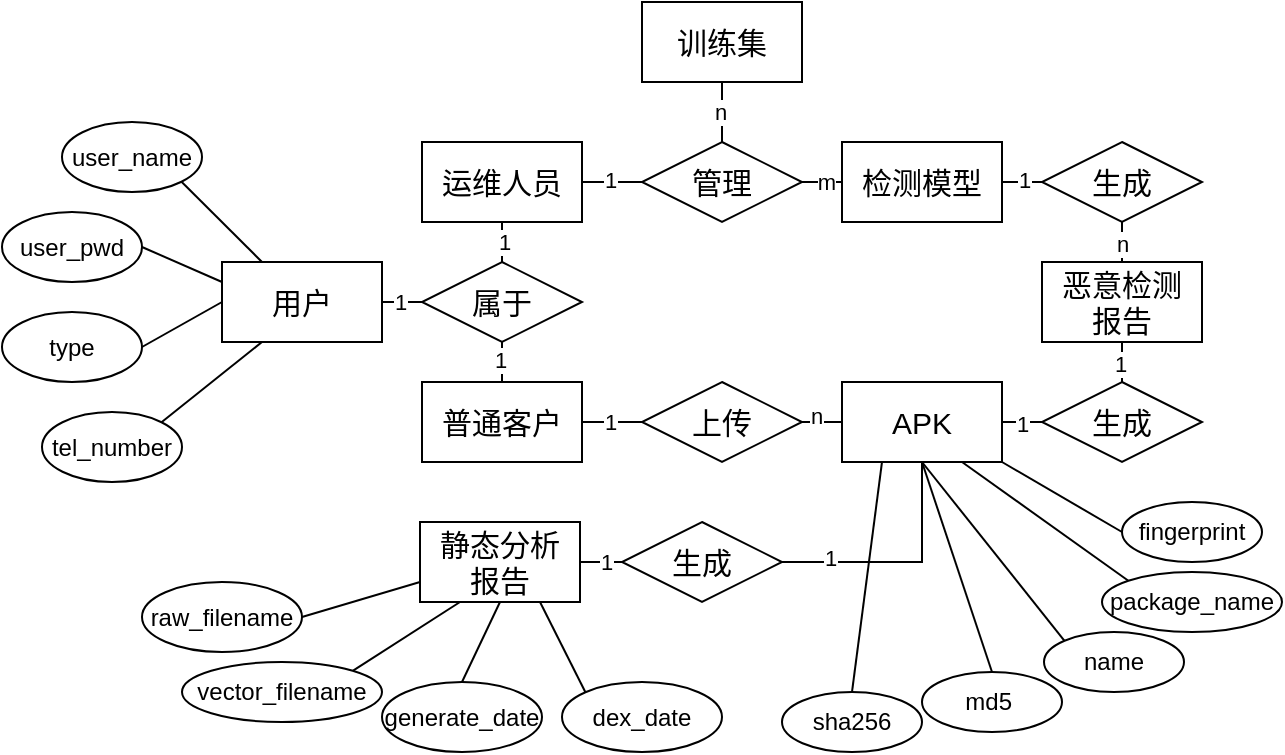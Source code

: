 <mxfile version="24.0.1" type="github">
  <diagram name="第 1 页" id="WgCBJ3CbeENlblQUNnHD">
    <mxGraphModel dx="1702" dy="478" grid="1" gridSize="10" guides="1" tooltips="1" connect="1" arrows="0" fold="1" page="1" pageScale="1" pageWidth="827" pageHeight="1169" math="0" shadow="0">
      <root>
        <mxCell id="0" />
        <mxCell id="1" parent="0" />
        <mxCell id="BGu2Se2h_cnL7VPhvoZh-4" style="edgeStyle=orthogonalEdgeStyle;rounded=0;orthogonalLoop=1;jettySize=auto;html=1;exitX=1;exitY=0.5;exitDx=0;exitDy=0;entryX=0;entryY=0.5;entryDx=0;entryDy=0;endArrow=none;endFill=0;" edge="1" parent="1" source="BGu2Se2h_cnL7VPhvoZh-1" target="BGu2Se2h_cnL7VPhvoZh-3">
          <mxGeometry relative="1" as="geometry" />
        </mxCell>
        <mxCell id="BGu2Se2h_cnL7VPhvoZh-19" value="1" style="edgeLabel;html=1;align=center;verticalAlign=middle;resizable=0;points=[];" vertex="1" connectable="0" parent="BGu2Se2h_cnL7VPhvoZh-4">
          <mxGeometry x="-0.088" relative="1" as="geometry">
            <mxPoint as="offset" />
          </mxGeometry>
        </mxCell>
        <mxCell id="BGu2Se2h_cnL7VPhvoZh-1" value="&lt;font style=&quot;font-size: 15px;&quot;&gt;普通客户&lt;/font&gt;" style="rounded=0;whiteSpace=wrap;html=1;" vertex="1" parent="1">
          <mxGeometry x="-10" y="220" width="80" height="40" as="geometry" />
        </mxCell>
        <mxCell id="BGu2Se2h_cnL7VPhvoZh-10" style="edgeStyle=orthogonalEdgeStyle;rounded=0;orthogonalLoop=1;jettySize=auto;html=1;exitX=0.5;exitY=1;exitDx=0;exitDy=0;entryX=1;entryY=0.5;entryDx=0;entryDy=0;endArrow=none;endFill=0;" edge="1" parent="1" source="BGu2Se2h_cnL7VPhvoZh-2" target="BGu2Se2h_cnL7VPhvoZh-9">
          <mxGeometry relative="1" as="geometry" />
        </mxCell>
        <mxCell id="BGu2Se2h_cnL7VPhvoZh-111" value="1" style="edgeLabel;html=1;align=center;verticalAlign=middle;resizable=0;points=[];" vertex="1" connectable="0" parent="BGu2Se2h_cnL7VPhvoZh-10">
          <mxGeometry x="0.6" y="-2" relative="1" as="geometry">
            <mxPoint as="offset" />
          </mxGeometry>
        </mxCell>
        <mxCell id="BGu2Se2h_cnL7VPhvoZh-81" style="edgeStyle=orthogonalEdgeStyle;rounded=0;orthogonalLoop=1;jettySize=auto;html=1;exitX=1;exitY=0.5;exitDx=0;exitDy=0;entryX=0;entryY=0.5;entryDx=0;entryDy=0;endArrow=none;endFill=0;" edge="1" parent="1" source="BGu2Se2h_cnL7VPhvoZh-2" target="BGu2Se2h_cnL7VPhvoZh-80">
          <mxGeometry relative="1" as="geometry" />
        </mxCell>
        <mxCell id="BGu2Se2h_cnL7VPhvoZh-82" value="1" style="edgeLabel;html=1;align=center;verticalAlign=middle;resizable=0;points=[];" vertex="1" connectable="0" parent="BGu2Se2h_cnL7VPhvoZh-81">
          <mxGeometry x="-0.004" y="-1" relative="1" as="geometry">
            <mxPoint as="offset" />
          </mxGeometry>
        </mxCell>
        <mxCell id="BGu2Se2h_cnL7VPhvoZh-2" value="&lt;font style=&quot;font-size: 15px;&quot;&gt;APK&lt;/font&gt;" style="rounded=0;whiteSpace=wrap;html=1;" vertex="1" parent="1">
          <mxGeometry x="200" y="220" width="80" height="40" as="geometry" />
        </mxCell>
        <mxCell id="BGu2Se2h_cnL7VPhvoZh-5" style="edgeStyle=orthogonalEdgeStyle;rounded=0;orthogonalLoop=1;jettySize=auto;html=1;exitX=1;exitY=0.5;exitDx=0;exitDy=0;entryX=0;entryY=0.5;entryDx=0;entryDy=0;endArrow=none;endFill=0;" edge="1" parent="1" source="BGu2Se2h_cnL7VPhvoZh-3" target="BGu2Se2h_cnL7VPhvoZh-2">
          <mxGeometry relative="1" as="geometry" />
        </mxCell>
        <mxCell id="BGu2Se2h_cnL7VPhvoZh-20" value="n" style="edgeLabel;html=1;align=center;verticalAlign=middle;resizable=0;points=[];" vertex="1" connectable="0" parent="BGu2Se2h_cnL7VPhvoZh-5">
          <mxGeometry x="-0.288" y="3" relative="1" as="geometry">
            <mxPoint as="offset" />
          </mxGeometry>
        </mxCell>
        <mxCell id="BGu2Se2h_cnL7VPhvoZh-3" value="&lt;font style=&quot;font-size: 15px;&quot;&gt;上传&lt;/font&gt;" style="rhombus;whiteSpace=wrap;html=1;" vertex="1" parent="1">
          <mxGeometry x="100" y="220" width="80" height="40" as="geometry" />
        </mxCell>
        <mxCell id="BGu2Se2h_cnL7VPhvoZh-8" value="&lt;font style=&quot;font-size: 15px;&quot;&gt;静态分析&lt;/font&gt;&lt;div&gt;&lt;font style=&quot;font-size: 15px;&quot;&gt;报告&lt;/font&gt;&lt;/div&gt;" style="rounded=0;whiteSpace=wrap;html=1;" vertex="1" parent="1">
          <mxGeometry x="-11" y="290" width="80" height="40" as="geometry" />
        </mxCell>
        <mxCell id="BGu2Se2h_cnL7VPhvoZh-11" style="edgeStyle=orthogonalEdgeStyle;rounded=0;orthogonalLoop=1;jettySize=auto;html=1;exitX=0;exitY=0.5;exitDx=0;exitDy=0;entryX=1;entryY=0.5;entryDx=0;entryDy=0;endArrow=none;endFill=0;" edge="1" parent="1" source="BGu2Se2h_cnL7VPhvoZh-9" target="BGu2Se2h_cnL7VPhvoZh-8">
          <mxGeometry relative="1" as="geometry" />
        </mxCell>
        <mxCell id="BGu2Se2h_cnL7VPhvoZh-22" value="1" style="edgeLabel;html=1;align=center;verticalAlign=middle;resizable=0;points=[];" vertex="1" connectable="0" parent="BGu2Se2h_cnL7VPhvoZh-11">
          <mxGeometry x="-0.173" relative="1" as="geometry">
            <mxPoint as="offset" />
          </mxGeometry>
        </mxCell>
        <mxCell id="BGu2Se2h_cnL7VPhvoZh-9" value="&lt;font style=&quot;font-size: 15px;&quot;&gt;生成&lt;/font&gt;" style="rhombus;whiteSpace=wrap;html=1;" vertex="1" parent="1">
          <mxGeometry x="90" y="290" width="80" height="40" as="geometry" />
        </mxCell>
        <mxCell id="BGu2Se2h_cnL7VPhvoZh-28" style="edgeStyle=orthogonalEdgeStyle;rounded=0;orthogonalLoop=1;jettySize=auto;html=1;exitX=1;exitY=0.5;exitDx=0;exitDy=0;entryX=0;entryY=0.5;entryDx=0;entryDy=0;endArrow=none;endFill=0;" edge="1" parent="1" source="BGu2Se2h_cnL7VPhvoZh-14" target="BGu2Se2h_cnL7VPhvoZh-27">
          <mxGeometry relative="1" as="geometry" />
        </mxCell>
        <mxCell id="BGu2Se2h_cnL7VPhvoZh-30" value="1" style="edgeLabel;html=1;align=center;verticalAlign=middle;resizable=0;points=[];" vertex="1" connectable="0" parent="BGu2Se2h_cnL7VPhvoZh-28">
          <mxGeometry x="-0.088" y="-1" relative="1" as="geometry">
            <mxPoint as="offset" />
          </mxGeometry>
        </mxCell>
        <mxCell id="BGu2Se2h_cnL7VPhvoZh-44" value="1" style="edgeLabel;html=1;align=center;verticalAlign=middle;resizable=0;points=[];" vertex="1" connectable="0" parent="BGu2Se2h_cnL7VPhvoZh-28">
          <mxGeometry x="-0.066" y="1" relative="1" as="geometry">
            <mxPoint as="offset" />
          </mxGeometry>
        </mxCell>
        <mxCell id="BGu2Se2h_cnL7VPhvoZh-66" style="edgeStyle=orthogonalEdgeStyle;rounded=0;orthogonalLoop=1;jettySize=auto;html=1;exitX=0.5;exitY=1;exitDx=0;exitDy=0;entryX=0.5;entryY=0;entryDx=0;entryDy=0;endArrow=none;endFill=0;" edge="1" parent="1" source="BGu2Se2h_cnL7VPhvoZh-14" target="BGu2Se2h_cnL7VPhvoZh-59">
          <mxGeometry relative="1" as="geometry" />
        </mxCell>
        <mxCell id="BGu2Se2h_cnL7VPhvoZh-68" value="1" style="edgeLabel;html=1;align=center;verticalAlign=middle;resizable=0;points=[];" vertex="1" connectable="0" parent="BGu2Se2h_cnL7VPhvoZh-66">
          <mxGeometry x="-0.073" y="1" relative="1" as="geometry">
            <mxPoint as="offset" />
          </mxGeometry>
        </mxCell>
        <mxCell id="BGu2Se2h_cnL7VPhvoZh-14" value="&lt;font style=&quot;font-size: 15px;&quot;&gt;运维人员&lt;/font&gt;" style="rounded=0;whiteSpace=wrap;html=1;" vertex="1" parent="1">
          <mxGeometry x="-10" y="100" width="80" height="40" as="geometry" />
        </mxCell>
        <mxCell id="BGu2Se2h_cnL7VPhvoZh-15" value="&lt;span style=&quot;font-size: 15px;&quot;&gt;训练集&lt;/span&gt;" style="rounded=0;whiteSpace=wrap;html=1;" vertex="1" parent="1">
          <mxGeometry x="100" y="30" width="80" height="40" as="geometry" />
        </mxCell>
        <mxCell id="BGu2Se2h_cnL7VPhvoZh-76" style="edgeStyle=orthogonalEdgeStyle;rounded=0;orthogonalLoop=1;jettySize=auto;html=1;exitX=1;exitY=0.5;exitDx=0;exitDy=0;entryX=0;entryY=0.5;entryDx=0;entryDy=0;endArrow=none;endFill=0;" edge="1" parent="1" source="BGu2Se2h_cnL7VPhvoZh-16" target="BGu2Se2h_cnL7VPhvoZh-18">
          <mxGeometry relative="1" as="geometry" />
        </mxCell>
        <mxCell id="BGu2Se2h_cnL7VPhvoZh-77" value="1" style="edgeLabel;html=1;align=center;verticalAlign=middle;resizable=0;points=[];" vertex="1" connectable="0" parent="BGu2Se2h_cnL7VPhvoZh-76">
          <mxGeometry x="0.124" y="1" relative="1" as="geometry">
            <mxPoint as="offset" />
          </mxGeometry>
        </mxCell>
        <mxCell id="BGu2Se2h_cnL7VPhvoZh-16" value="&lt;span style=&quot;font-size: 15px;&quot;&gt;检测模型&lt;/span&gt;" style="rounded=0;whiteSpace=wrap;html=1;" vertex="1" parent="1">
          <mxGeometry x="200" y="100" width="80" height="40" as="geometry" />
        </mxCell>
        <mxCell id="BGu2Se2h_cnL7VPhvoZh-78" style="edgeStyle=orthogonalEdgeStyle;rounded=0;orthogonalLoop=1;jettySize=auto;html=1;exitX=0.5;exitY=1;exitDx=0;exitDy=0;entryX=0.5;entryY=0;entryDx=0;entryDy=0;endArrow=none;endFill=0;" edge="1" parent="1" source="BGu2Se2h_cnL7VPhvoZh-18" target="BGu2Se2h_cnL7VPhvoZh-38">
          <mxGeometry relative="1" as="geometry" />
        </mxCell>
        <mxCell id="BGu2Se2h_cnL7VPhvoZh-79" value="n" style="edgeLabel;html=1;align=center;verticalAlign=middle;resizable=0;points=[];" vertex="1" connectable="0" parent="BGu2Se2h_cnL7VPhvoZh-78">
          <mxGeometry x="-0.264" relative="1" as="geometry">
            <mxPoint y="3" as="offset" />
          </mxGeometry>
        </mxCell>
        <mxCell id="BGu2Se2h_cnL7VPhvoZh-18" value="&lt;font style=&quot;font-size: 15px;&quot;&gt;生成&lt;/font&gt;" style="rhombus;whiteSpace=wrap;html=1;" vertex="1" parent="1">
          <mxGeometry x="300" y="100" width="80" height="40" as="geometry" />
        </mxCell>
        <mxCell id="BGu2Se2h_cnL7VPhvoZh-29" style="edgeStyle=orthogonalEdgeStyle;rounded=0;orthogonalLoop=1;jettySize=auto;html=1;exitX=1;exitY=0.5;exitDx=0;exitDy=0;entryX=0;entryY=0.5;entryDx=0;entryDy=0;endArrow=none;endFill=0;" edge="1" parent="1" source="BGu2Se2h_cnL7VPhvoZh-27" target="BGu2Se2h_cnL7VPhvoZh-16">
          <mxGeometry relative="1" as="geometry" />
        </mxCell>
        <mxCell id="BGu2Se2h_cnL7VPhvoZh-31" value="m" style="edgeLabel;html=1;align=center;verticalAlign=middle;resizable=0;points=[];" vertex="1" connectable="0" parent="BGu2Se2h_cnL7VPhvoZh-29">
          <mxGeometry x="0.129" relative="1" as="geometry">
            <mxPoint as="offset" />
          </mxGeometry>
        </mxCell>
        <mxCell id="BGu2Se2h_cnL7VPhvoZh-36" style="rounded=0;orthogonalLoop=1;jettySize=auto;html=1;exitX=0.5;exitY=0;exitDx=0;exitDy=0;entryX=0.5;entryY=1;entryDx=0;entryDy=0;endArrow=none;endFill=0;" edge="1" parent="1" source="BGu2Se2h_cnL7VPhvoZh-27" target="BGu2Se2h_cnL7VPhvoZh-15">
          <mxGeometry relative="1" as="geometry" />
        </mxCell>
        <mxCell id="BGu2Se2h_cnL7VPhvoZh-37" value="n" style="edgeLabel;html=1;align=center;verticalAlign=middle;resizable=0;points=[];" vertex="1" connectable="0" parent="BGu2Se2h_cnL7VPhvoZh-36">
          <mxGeometry x="-0.006" y="1" relative="1" as="geometry">
            <mxPoint as="offset" />
          </mxGeometry>
        </mxCell>
        <mxCell id="BGu2Se2h_cnL7VPhvoZh-27" value="&lt;font style=&quot;font-size: 15px;&quot;&gt;管理&lt;/font&gt;" style="rhombus;whiteSpace=wrap;html=1;" vertex="1" parent="1">
          <mxGeometry x="100" y="100" width="80" height="40" as="geometry" />
        </mxCell>
        <mxCell id="BGu2Se2h_cnL7VPhvoZh-83" style="edgeStyle=orthogonalEdgeStyle;rounded=0;orthogonalLoop=1;jettySize=auto;html=1;exitX=0.5;exitY=1;exitDx=0;exitDy=0;entryX=0.5;entryY=0;entryDx=0;entryDy=0;endArrow=none;endFill=0;" edge="1" parent="1" source="BGu2Se2h_cnL7VPhvoZh-38" target="BGu2Se2h_cnL7VPhvoZh-80">
          <mxGeometry relative="1" as="geometry" />
        </mxCell>
        <mxCell id="BGu2Se2h_cnL7VPhvoZh-84" value="1" style="edgeLabel;html=1;align=center;verticalAlign=middle;resizable=0;points=[];" vertex="1" connectable="0" parent="BGu2Se2h_cnL7VPhvoZh-83">
          <mxGeometry x="0.071" y="-1" relative="1" as="geometry">
            <mxPoint as="offset" />
          </mxGeometry>
        </mxCell>
        <mxCell id="BGu2Se2h_cnL7VPhvoZh-38" value="&lt;font style=&quot;font-size: 15px;&quot;&gt;恶意检测&lt;/font&gt;&lt;div&gt;&lt;font style=&quot;font-size: 15px;&quot;&gt;报告&lt;/font&gt;&lt;/div&gt;" style="rounded=0;whiteSpace=wrap;html=1;" vertex="1" parent="1">
          <mxGeometry x="300" y="160" width="80" height="40" as="geometry" />
        </mxCell>
        <mxCell id="BGu2Se2h_cnL7VPhvoZh-62" style="edgeStyle=orthogonalEdgeStyle;rounded=0;orthogonalLoop=1;jettySize=auto;html=1;exitX=1;exitY=0.5;exitDx=0;exitDy=0;entryX=0;entryY=0.5;entryDx=0;entryDy=0;endArrow=none;endFill=0;" edge="1" parent="1" source="BGu2Se2h_cnL7VPhvoZh-58" target="BGu2Se2h_cnL7VPhvoZh-59">
          <mxGeometry relative="1" as="geometry" />
        </mxCell>
        <mxCell id="BGu2Se2h_cnL7VPhvoZh-63" value="1" style="edgeLabel;html=1;align=center;verticalAlign=middle;resizable=0;points=[];" vertex="1" connectable="0" parent="BGu2Se2h_cnL7VPhvoZh-62">
          <mxGeometry x="-0.107" relative="1" as="geometry">
            <mxPoint as="offset" />
          </mxGeometry>
        </mxCell>
        <mxCell id="BGu2Se2h_cnL7VPhvoZh-90" style="edgeStyle=none;rounded=0;orthogonalLoop=1;jettySize=auto;html=1;exitX=0;exitY=0.25;exitDx=0;exitDy=0;entryX=1;entryY=0.5;entryDx=0;entryDy=0;endArrow=none;endFill=0;" edge="1" parent="1" source="BGu2Se2h_cnL7VPhvoZh-58" target="BGu2Se2h_cnL7VPhvoZh-86">
          <mxGeometry relative="1" as="geometry" />
        </mxCell>
        <mxCell id="BGu2Se2h_cnL7VPhvoZh-58" value="&lt;span style=&quot;font-size: 15px;&quot;&gt;用户&lt;/span&gt;" style="rounded=0;whiteSpace=wrap;html=1;" vertex="1" parent="1">
          <mxGeometry x="-110" y="160" width="80" height="40" as="geometry" />
        </mxCell>
        <mxCell id="BGu2Se2h_cnL7VPhvoZh-67" style="edgeStyle=orthogonalEdgeStyle;rounded=0;orthogonalLoop=1;jettySize=auto;html=1;exitX=0.5;exitY=1;exitDx=0;exitDy=0;entryX=0.5;entryY=0;entryDx=0;entryDy=0;endArrow=none;endFill=0;" edge="1" parent="1" source="BGu2Se2h_cnL7VPhvoZh-59" target="BGu2Se2h_cnL7VPhvoZh-1">
          <mxGeometry relative="1" as="geometry" />
        </mxCell>
        <mxCell id="BGu2Se2h_cnL7VPhvoZh-69" value="1" style="edgeLabel;html=1;align=center;verticalAlign=middle;resizable=0;points=[];" vertex="1" connectable="0" parent="BGu2Se2h_cnL7VPhvoZh-67">
          <mxGeometry x="-0.173" y="-1" relative="1" as="geometry">
            <mxPoint as="offset" />
          </mxGeometry>
        </mxCell>
        <mxCell id="BGu2Se2h_cnL7VPhvoZh-59" value="&lt;font style=&quot;font-size: 15px;&quot;&gt;属于&lt;/font&gt;" style="rhombus;whiteSpace=wrap;html=1;" vertex="1" parent="1">
          <mxGeometry x="-10" y="160" width="80" height="40" as="geometry" />
        </mxCell>
        <mxCell id="BGu2Se2h_cnL7VPhvoZh-80" value="&lt;font style=&quot;font-size: 15px;&quot;&gt;生成&lt;/font&gt;" style="rhombus;whiteSpace=wrap;html=1;" vertex="1" parent="1">
          <mxGeometry x="300" y="220" width="80" height="40" as="geometry" />
        </mxCell>
        <mxCell id="BGu2Se2h_cnL7VPhvoZh-89" style="edgeStyle=none;rounded=0;orthogonalLoop=1;jettySize=auto;html=1;exitX=1;exitY=1;exitDx=0;exitDy=0;entryX=0.25;entryY=0;entryDx=0;entryDy=0;endArrow=none;endFill=0;" edge="1" parent="1" source="BGu2Se2h_cnL7VPhvoZh-85" target="BGu2Se2h_cnL7VPhvoZh-58">
          <mxGeometry relative="1" as="geometry" />
        </mxCell>
        <mxCell id="BGu2Se2h_cnL7VPhvoZh-85" value="user_name" style="ellipse;whiteSpace=wrap;html=1;" vertex="1" parent="1">
          <mxGeometry x="-190" y="90" width="70" height="35" as="geometry" />
        </mxCell>
        <mxCell id="BGu2Se2h_cnL7VPhvoZh-86" value="user_pwd" style="ellipse;whiteSpace=wrap;html=1;" vertex="1" parent="1">
          <mxGeometry x="-220" y="135" width="70" height="35" as="geometry" />
        </mxCell>
        <mxCell id="BGu2Se2h_cnL7VPhvoZh-91" style="edgeStyle=none;rounded=0;orthogonalLoop=1;jettySize=auto;html=1;exitX=1;exitY=0.5;exitDx=0;exitDy=0;entryX=0;entryY=0.5;entryDx=0;entryDy=0;endArrow=none;endFill=0;" edge="1" parent="1" source="BGu2Se2h_cnL7VPhvoZh-87" target="BGu2Se2h_cnL7VPhvoZh-58">
          <mxGeometry relative="1" as="geometry" />
        </mxCell>
        <mxCell id="BGu2Se2h_cnL7VPhvoZh-87" value="type" style="ellipse;whiteSpace=wrap;html=1;" vertex="1" parent="1">
          <mxGeometry x="-220" y="185" width="70" height="35" as="geometry" />
        </mxCell>
        <mxCell id="BGu2Se2h_cnL7VPhvoZh-92" style="edgeStyle=none;rounded=0;orthogonalLoop=1;jettySize=auto;html=1;exitX=1;exitY=0;exitDx=0;exitDy=0;entryX=0.25;entryY=1;entryDx=0;entryDy=0;endArrow=none;endFill=0;" edge="1" parent="1" source="BGu2Se2h_cnL7VPhvoZh-88" target="BGu2Se2h_cnL7VPhvoZh-58">
          <mxGeometry relative="1" as="geometry" />
        </mxCell>
        <mxCell id="BGu2Se2h_cnL7VPhvoZh-88" value="tel_number" style="ellipse;whiteSpace=wrap;html=1;" vertex="1" parent="1">
          <mxGeometry x="-200" y="235" width="70" height="35" as="geometry" />
        </mxCell>
        <mxCell id="BGu2Se2h_cnL7VPhvoZh-94" style="edgeStyle=none;rounded=0;orthogonalLoop=1;jettySize=auto;html=1;exitX=1;exitY=0.5;exitDx=0;exitDy=0;entryX=0;entryY=0.75;entryDx=0;entryDy=0;endArrow=none;endFill=0;" edge="1" parent="1" source="BGu2Se2h_cnL7VPhvoZh-93" target="BGu2Se2h_cnL7VPhvoZh-8">
          <mxGeometry relative="1" as="geometry" />
        </mxCell>
        <mxCell id="BGu2Se2h_cnL7VPhvoZh-93" value="raw_filename" style="ellipse;whiteSpace=wrap;html=1;" vertex="1" parent="1">
          <mxGeometry x="-150" y="320" width="80" height="35" as="geometry" />
        </mxCell>
        <mxCell id="BGu2Se2h_cnL7VPhvoZh-98" style="edgeStyle=none;rounded=0;orthogonalLoop=1;jettySize=auto;html=1;exitX=1;exitY=0;exitDx=0;exitDy=0;entryX=0.25;entryY=1;entryDx=0;entryDy=0;endArrow=none;endFill=0;" edge="1" parent="1" source="BGu2Se2h_cnL7VPhvoZh-95" target="BGu2Se2h_cnL7VPhvoZh-8">
          <mxGeometry relative="1" as="geometry" />
        </mxCell>
        <mxCell id="BGu2Se2h_cnL7VPhvoZh-95" value="vector_filename" style="ellipse;whiteSpace=wrap;html=1;" vertex="1" parent="1">
          <mxGeometry x="-130" y="360" width="100" height="30" as="geometry" />
        </mxCell>
        <mxCell id="BGu2Se2h_cnL7VPhvoZh-99" style="edgeStyle=none;rounded=0;orthogonalLoop=1;jettySize=auto;html=1;exitX=0.5;exitY=0;exitDx=0;exitDy=0;entryX=0.5;entryY=1;entryDx=0;entryDy=0;endArrow=none;endFill=0;" edge="1" parent="1" source="BGu2Se2h_cnL7VPhvoZh-96" target="BGu2Se2h_cnL7VPhvoZh-8">
          <mxGeometry relative="1" as="geometry" />
        </mxCell>
        <mxCell id="BGu2Se2h_cnL7VPhvoZh-96" value="generate_date&lt;span style=&quot;color: rgba(0, 0, 0, 0); font-family: monospace; font-size: 0px; text-align: start; text-wrap: nowrap;&quot;&gt;%3CmxGraphModel%3E%3Croot%3E%3CmxCell%20id%3D%220%22%2F%3E%3CmxCell%20id%3D%221%22%20parent%3D%220%22%2F%3E%3CmxCell%20id%3D%222%22%20value%3D%22raw_filename%22%20style%3D%22ellipse%3BwhiteSpace%3Dwrap%3Bhtml%3D1%3B%22%20vertex%3D%221%22%20parent%3D%221%22%3E%3CmxGeometry%20x%3D%22-150%22%20y%3D%22320%22%20width%3D%2280%22%20height%3D%2235%22%20as%3D%22geometry%22%2F%3E%3C%2FmxCell%3E%3C%2Froot%3E%3C%2FmxGraphModel%3E&lt;/span&gt;" style="ellipse;whiteSpace=wrap;html=1;" vertex="1" parent="1">
          <mxGeometry x="-30" y="370" width="80" height="35" as="geometry" />
        </mxCell>
        <mxCell id="BGu2Se2h_cnL7VPhvoZh-100" style="edgeStyle=none;rounded=0;orthogonalLoop=1;jettySize=auto;html=1;exitX=0;exitY=0;exitDx=0;exitDy=0;entryX=0.75;entryY=1;entryDx=0;entryDy=0;endArrow=none;endFill=0;" edge="1" parent="1" source="BGu2Se2h_cnL7VPhvoZh-97" target="BGu2Se2h_cnL7VPhvoZh-8">
          <mxGeometry relative="1" as="geometry" />
        </mxCell>
        <mxCell id="BGu2Se2h_cnL7VPhvoZh-97" value="dex_date" style="ellipse;whiteSpace=wrap;html=1;" vertex="1" parent="1">
          <mxGeometry x="60" y="370" width="80" height="35" as="geometry" />
        </mxCell>
        <mxCell id="BGu2Se2h_cnL7VPhvoZh-106" style="edgeStyle=none;rounded=0;orthogonalLoop=1;jettySize=auto;html=1;exitX=0.5;exitY=0;exitDx=0;exitDy=0;entryX=0.25;entryY=1;entryDx=0;entryDy=0;endArrow=none;endFill=0;" edge="1" parent="1" source="BGu2Se2h_cnL7VPhvoZh-101" target="BGu2Se2h_cnL7VPhvoZh-2">
          <mxGeometry relative="1" as="geometry" />
        </mxCell>
        <mxCell id="BGu2Se2h_cnL7VPhvoZh-101" value="sha256" style="ellipse;whiteSpace=wrap;html=1;" vertex="1" parent="1">
          <mxGeometry x="170" y="375" width="70" height="30" as="geometry" />
        </mxCell>
        <mxCell id="BGu2Se2h_cnL7VPhvoZh-107" style="edgeStyle=none;rounded=0;orthogonalLoop=1;jettySize=auto;html=1;exitX=0.5;exitY=0;exitDx=0;exitDy=0;entryX=0.5;entryY=1;entryDx=0;entryDy=0;endArrow=none;endFill=0;" edge="1" parent="1" source="BGu2Se2h_cnL7VPhvoZh-102" target="BGu2Se2h_cnL7VPhvoZh-2">
          <mxGeometry relative="1" as="geometry" />
        </mxCell>
        <mxCell id="BGu2Se2h_cnL7VPhvoZh-102" value="md5&lt;span style=&quot;white-space: pre;&quot;&gt;&#x9;&lt;/span&gt;" style="ellipse;whiteSpace=wrap;html=1;" vertex="1" parent="1">
          <mxGeometry x="240" y="365" width="70" height="30" as="geometry" />
        </mxCell>
        <mxCell id="BGu2Se2h_cnL7VPhvoZh-108" style="edgeStyle=none;rounded=0;orthogonalLoop=1;jettySize=auto;html=1;exitX=0;exitY=0;exitDx=0;exitDy=0;endArrow=none;endFill=0;" edge="1" parent="1" source="BGu2Se2h_cnL7VPhvoZh-103">
          <mxGeometry relative="1" as="geometry">
            <mxPoint x="240.0" y="260" as="targetPoint" />
          </mxGeometry>
        </mxCell>
        <mxCell id="BGu2Se2h_cnL7VPhvoZh-103" value="name" style="ellipse;whiteSpace=wrap;html=1;" vertex="1" parent="1">
          <mxGeometry x="301" y="345" width="70" height="30" as="geometry" />
        </mxCell>
        <mxCell id="BGu2Se2h_cnL7VPhvoZh-109" style="edgeStyle=none;rounded=0;orthogonalLoop=1;jettySize=auto;html=1;exitX=0;exitY=0;exitDx=0;exitDy=0;entryX=0.75;entryY=1;entryDx=0;entryDy=0;endArrow=none;endFill=0;" edge="1" parent="1" source="BGu2Se2h_cnL7VPhvoZh-104" target="BGu2Se2h_cnL7VPhvoZh-2">
          <mxGeometry relative="1" as="geometry" />
        </mxCell>
        <mxCell id="BGu2Se2h_cnL7VPhvoZh-104" value="package_name" style="ellipse;whiteSpace=wrap;html=1;" vertex="1" parent="1">
          <mxGeometry x="330" y="315" width="90" height="30" as="geometry" />
        </mxCell>
        <mxCell id="BGu2Se2h_cnL7VPhvoZh-110" style="edgeStyle=none;rounded=0;orthogonalLoop=1;jettySize=auto;html=1;exitX=0;exitY=0.5;exitDx=0;exitDy=0;entryX=1;entryY=1;entryDx=0;entryDy=0;endArrow=none;endFill=0;" edge="1" parent="1" source="BGu2Se2h_cnL7VPhvoZh-105" target="BGu2Se2h_cnL7VPhvoZh-2">
          <mxGeometry relative="1" as="geometry" />
        </mxCell>
        <mxCell id="BGu2Se2h_cnL7VPhvoZh-105" value="fingerprint" style="ellipse;whiteSpace=wrap;html=1;" vertex="1" parent="1">
          <mxGeometry x="340" y="280" width="70" height="30" as="geometry" />
        </mxCell>
      </root>
    </mxGraphModel>
  </diagram>
</mxfile>
